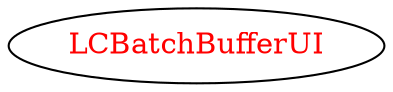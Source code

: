 digraph dependencyGraph {
 concentrate=true;
 ranksep="2.0";
 rankdir="LR"; 
 splines="ortho";
"LCBatchBufferUI" [fontcolor="red"];
}